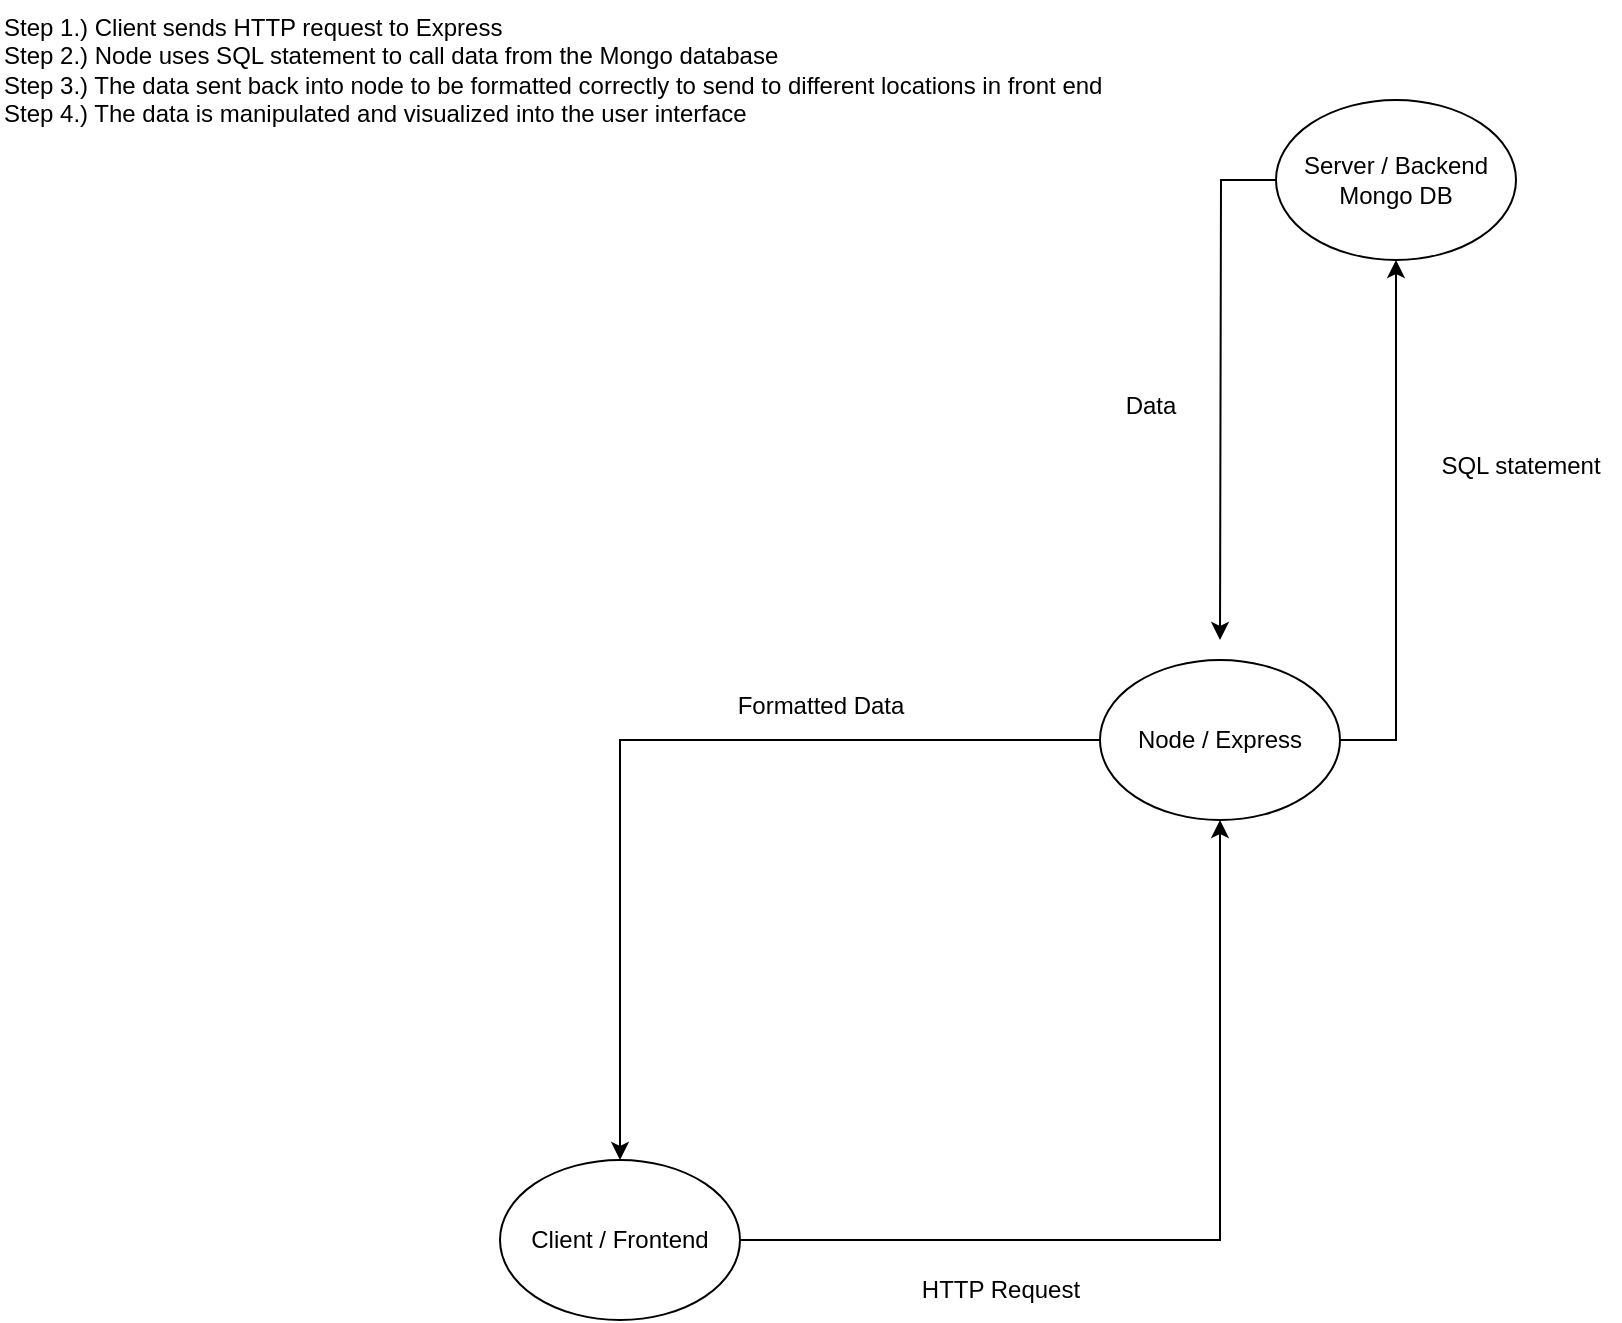 <mxfile version="26.0.11">
  <diagram name="Page-1" id="b520641d-4fe3-3701-9064-5fc419738815">
    <mxGraphModel dx="858" dy="1097" grid="1" gridSize="10" guides="1" tooltips="1" connect="1" arrows="1" fold="1" page="1" pageScale="1" pageWidth="1100" pageHeight="850" background="none" math="0" shadow="0">
      <root>
        <mxCell id="0" />
        <mxCell id="1" parent="0" />
        <mxCell id="MoIbv0tTHDZshOK22oh0-18" style="edgeStyle=orthogonalEdgeStyle;rounded=0;orthogonalLoop=1;jettySize=auto;html=1;entryX=0.5;entryY=1;entryDx=0;entryDy=0;" edge="1" parent="1" source="MoIbv0tTHDZshOK22oh0-2" target="MoIbv0tTHDZshOK22oh0-5">
          <mxGeometry relative="1" as="geometry">
            <mxPoint x="698" y="400" as="targetPoint" />
          </mxGeometry>
        </mxCell>
        <mxCell id="MoIbv0tTHDZshOK22oh0-2" value="Client / Frontend" style="ellipse;whiteSpace=wrap;html=1;" vertex="1" parent="1">
          <mxGeometry x="250" y="600" width="120" height="80" as="geometry" />
        </mxCell>
        <mxCell id="MoIbv0tTHDZshOK22oh0-19" style="edgeStyle=orthogonalEdgeStyle;rounded=0;orthogonalLoop=1;jettySize=auto;html=1;" edge="1" parent="1" source="MoIbv0tTHDZshOK22oh0-4">
          <mxGeometry relative="1" as="geometry">
            <mxPoint x="610" y="340" as="targetPoint" />
          </mxGeometry>
        </mxCell>
        <mxCell id="MoIbv0tTHDZshOK22oh0-4" value="Server / Backend&lt;br&gt;Mongo DB" style="ellipse;whiteSpace=wrap;html=1;" vertex="1" parent="1">
          <mxGeometry x="638" y="70" width="120" height="80" as="geometry" />
        </mxCell>
        <mxCell id="MoIbv0tTHDZshOK22oh0-10" style="edgeStyle=orthogonalEdgeStyle;rounded=0;orthogonalLoop=1;jettySize=auto;html=1;entryX=0.5;entryY=1;entryDx=0;entryDy=0;" edge="1" parent="1" source="MoIbv0tTHDZshOK22oh0-5" target="MoIbv0tTHDZshOK22oh0-4">
          <mxGeometry relative="1" as="geometry">
            <Array as="points">
              <mxPoint x="698" y="390" />
            </Array>
          </mxGeometry>
        </mxCell>
        <mxCell id="MoIbv0tTHDZshOK22oh0-20" style="edgeStyle=orthogonalEdgeStyle;rounded=0;orthogonalLoop=1;jettySize=auto;html=1;exitX=0;exitY=0.5;exitDx=0;exitDy=0;entryX=0.5;entryY=0;entryDx=0;entryDy=0;" edge="1" parent="1" source="MoIbv0tTHDZshOK22oh0-5" target="MoIbv0tTHDZshOK22oh0-2">
          <mxGeometry relative="1" as="geometry" />
        </mxCell>
        <mxCell id="MoIbv0tTHDZshOK22oh0-5" value="Node / Express" style="ellipse;whiteSpace=wrap;html=1;" vertex="1" parent="1">
          <mxGeometry x="550" y="350" width="120" height="80" as="geometry" />
        </mxCell>
        <mxCell id="MoIbv0tTHDZshOK22oh0-17" value="HTTP Request" style="text;html=1;align=center;verticalAlign=middle;resizable=0;points=[];autosize=1;strokeColor=none;fillColor=none;" vertex="1" parent="1">
          <mxGeometry x="450" y="650" width="100" height="30" as="geometry" />
        </mxCell>
        <mxCell id="MoIbv0tTHDZshOK22oh0-21" value="SQL statement" style="text;html=1;align=center;verticalAlign=middle;resizable=0;points=[];autosize=1;strokeColor=none;fillColor=none;" vertex="1" parent="1">
          <mxGeometry x="710" y="238" width="100" height="30" as="geometry" />
        </mxCell>
        <mxCell id="MoIbv0tTHDZshOK22oh0-22" value="Data" style="text;html=1;align=center;verticalAlign=middle;resizable=0;points=[];autosize=1;strokeColor=none;fillColor=none;" vertex="1" parent="1">
          <mxGeometry x="550" y="208" width="50" height="30" as="geometry" />
        </mxCell>
        <mxCell id="MoIbv0tTHDZshOK22oh0-23" value="Formatted Data" style="text;html=1;align=center;verticalAlign=middle;resizable=0;points=[];autosize=1;strokeColor=none;fillColor=none;" vertex="1" parent="1">
          <mxGeometry x="355" y="358" width="110" height="30" as="geometry" />
        </mxCell>
        <mxCell id="MoIbv0tTHDZshOK22oh0-24" value="Step 1.) Client sends HTTP request to Express&lt;div&gt;Step 2.) Node uses SQL statement to call data from the Mongo database&lt;/div&gt;&lt;div&gt;Step 3.) The data sent back into node to be formatted correctly to send to different locations in front end&lt;/div&gt;&lt;div&gt;Step 4.) The data is manipulated and visualized into the user interface&amp;nbsp;&lt;/div&gt;" style="text;html=1;align=left;verticalAlign=middle;resizable=0;points=[];autosize=1;strokeColor=none;fillColor=none;" vertex="1" parent="1">
          <mxGeometry y="20" width="570" height="70" as="geometry" />
        </mxCell>
      </root>
    </mxGraphModel>
  </diagram>
</mxfile>
